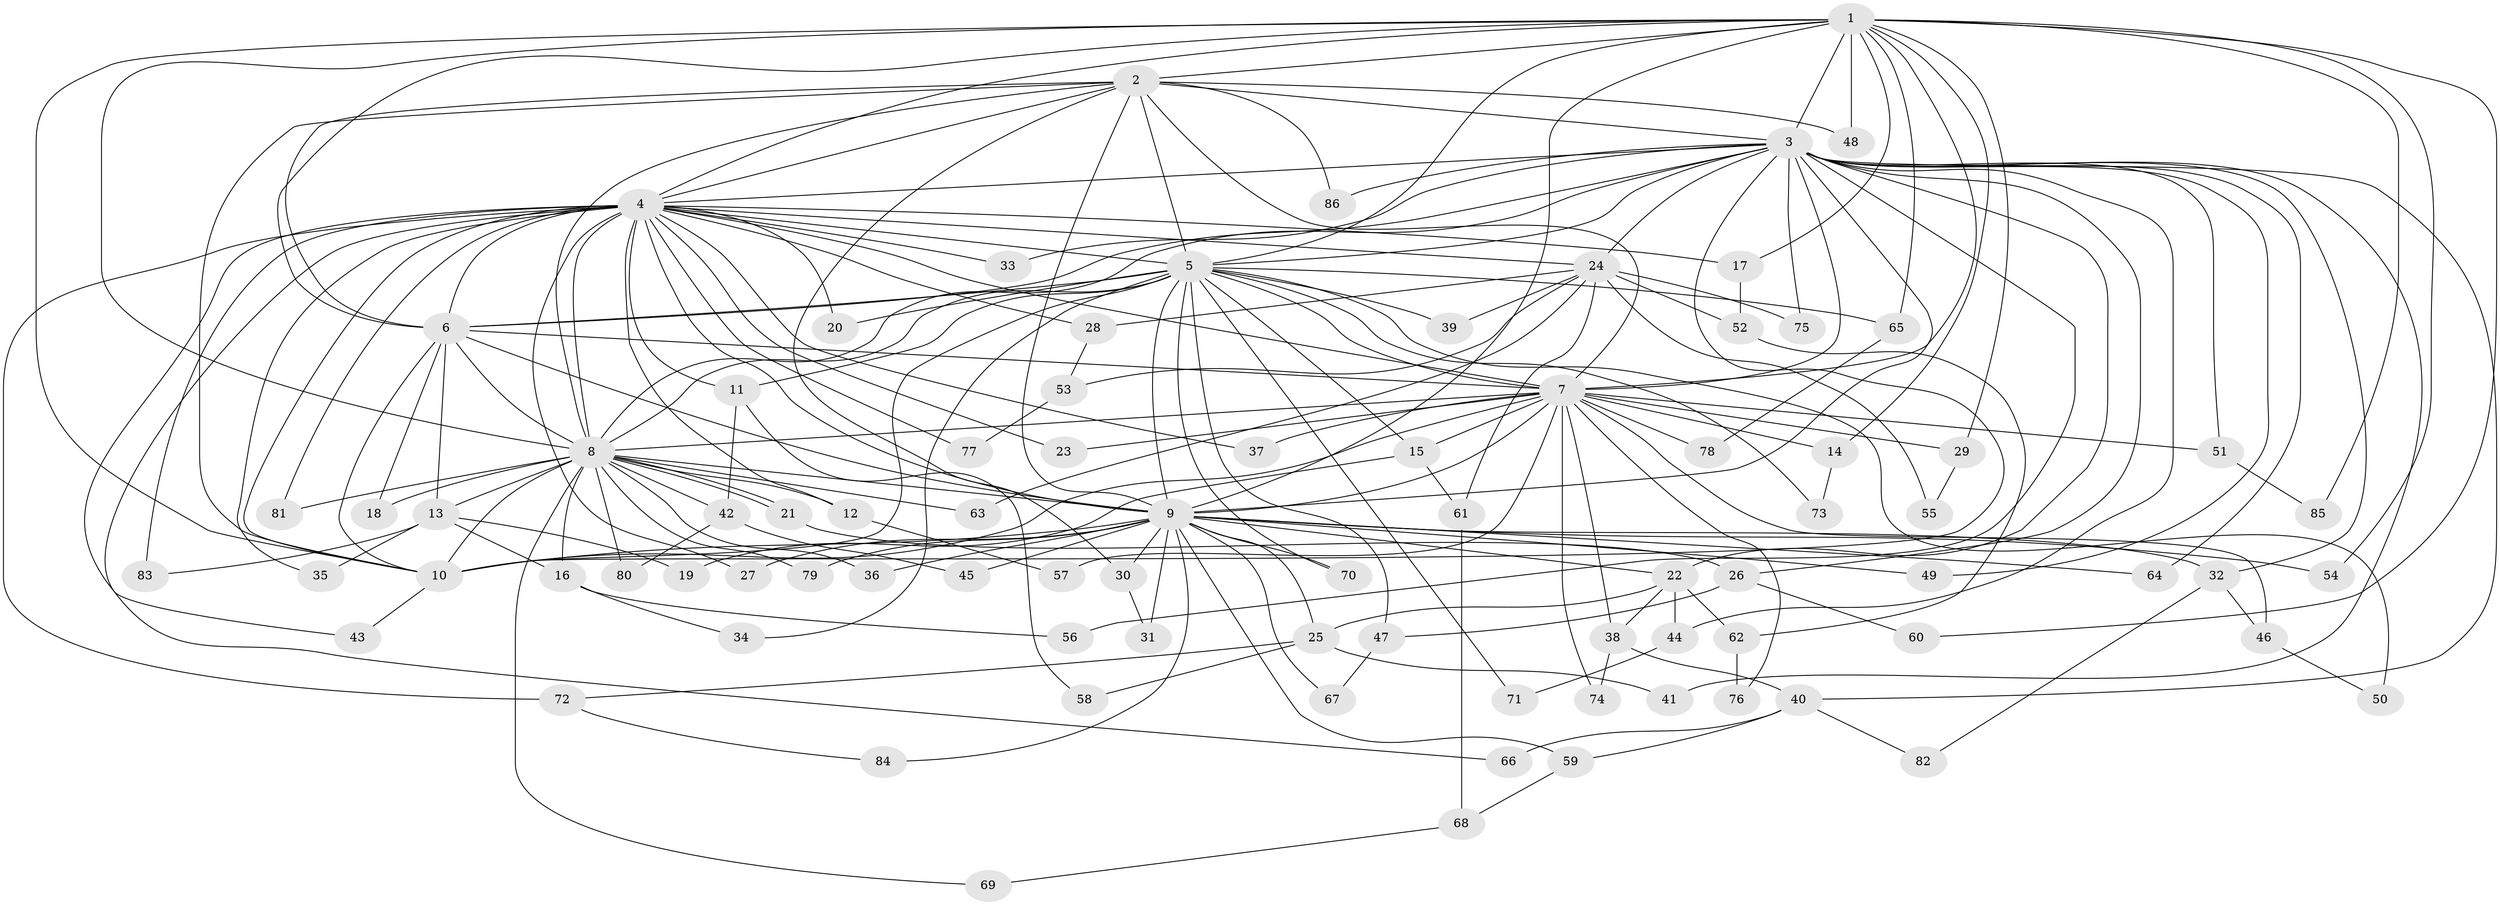 // Generated by graph-tools (version 1.1) at 2025/01/03/09/25 03:01:21]
// undirected, 86 vertices, 197 edges
graph export_dot {
graph [start="1"]
  node [color=gray90,style=filled];
  1;
  2;
  3;
  4;
  5;
  6;
  7;
  8;
  9;
  10;
  11;
  12;
  13;
  14;
  15;
  16;
  17;
  18;
  19;
  20;
  21;
  22;
  23;
  24;
  25;
  26;
  27;
  28;
  29;
  30;
  31;
  32;
  33;
  34;
  35;
  36;
  37;
  38;
  39;
  40;
  41;
  42;
  43;
  44;
  45;
  46;
  47;
  48;
  49;
  50;
  51;
  52;
  53;
  54;
  55;
  56;
  57;
  58;
  59;
  60;
  61;
  62;
  63;
  64;
  65;
  66;
  67;
  68;
  69;
  70;
  71;
  72;
  73;
  74;
  75;
  76;
  77;
  78;
  79;
  80;
  81;
  82;
  83;
  84;
  85;
  86;
  1 -- 2;
  1 -- 3;
  1 -- 4;
  1 -- 5;
  1 -- 6;
  1 -- 7;
  1 -- 8;
  1 -- 9;
  1 -- 10;
  1 -- 14;
  1 -- 17;
  1 -- 29;
  1 -- 48;
  1 -- 54;
  1 -- 60;
  1 -- 65;
  1 -- 85;
  2 -- 3;
  2 -- 4;
  2 -- 5;
  2 -- 6;
  2 -- 7;
  2 -- 8;
  2 -- 9;
  2 -- 10;
  2 -- 30;
  2 -- 48;
  2 -- 86;
  3 -- 4;
  3 -- 5;
  3 -- 6;
  3 -- 7;
  3 -- 8;
  3 -- 9;
  3 -- 10;
  3 -- 22;
  3 -- 24;
  3 -- 26;
  3 -- 32;
  3 -- 33;
  3 -- 40;
  3 -- 41;
  3 -- 44;
  3 -- 49;
  3 -- 51;
  3 -- 56;
  3 -- 64;
  3 -- 75;
  3 -- 86;
  4 -- 5;
  4 -- 6;
  4 -- 7;
  4 -- 8;
  4 -- 9;
  4 -- 10;
  4 -- 11;
  4 -- 12;
  4 -- 17;
  4 -- 20;
  4 -- 23;
  4 -- 24;
  4 -- 27;
  4 -- 28;
  4 -- 33;
  4 -- 35;
  4 -- 37;
  4 -- 43;
  4 -- 66;
  4 -- 72;
  4 -- 77;
  4 -- 81;
  4 -- 83;
  5 -- 6;
  5 -- 7;
  5 -- 8;
  5 -- 9;
  5 -- 10;
  5 -- 11;
  5 -- 15;
  5 -- 20;
  5 -- 34;
  5 -- 39;
  5 -- 47;
  5 -- 50;
  5 -- 65;
  5 -- 70;
  5 -- 71;
  5 -- 73;
  6 -- 7;
  6 -- 8;
  6 -- 9;
  6 -- 10;
  6 -- 13;
  6 -- 18;
  7 -- 8;
  7 -- 9;
  7 -- 10;
  7 -- 14;
  7 -- 15;
  7 -- 23;
  7 -- 29;
  7 -- 37;
  7 -- 38;
  7 -- 46;
  7 -- 51;
  7 -- 57;
  7 -- 74;
  7 -- 76;
  7 -- 78;
  8 -- 9;
  8 -- 10;
  8 -- 12;
  8 -- 13;
  8 -- 16;
  8 -- 18;
  8 -- 21;
  8 -- 21;
  8 -- 36;
  8 -- 42;
  8 -- 63;
  8 -- 69;
  8 -- 79;
  8 -- 80;
  8 -- 81;
  9 -- 10;
  9 -- 22;
  9 -- 25;
  9 -- 27;
  9 -- 30;
  9 -- 31;
  9 -- 32;
  9 -- 36;
  9 -- 45;
  9 -- 49;
  9 -- 54;
  9 -- 59;
  9 -- 64;
  9 -- 67;
  9 -- 70;
  9 -- 79;
  9 -- 84;
  10 -- 43;
  11 -- 42;
  11 -- 58;
  12 -- 57;
  13 -- 16;
  13 -- 19;
  13 -- 35;
  13 -- 83;
  14 -- 73;
  15 -- 19;
  15 -- 61;
  16 -- 34;
  16 -- 56;
  17 -- 52;
  21 -- 26;
  22 -- 25;
  22 -- 38;
  22 -- 44;
  22 -- 62;
  24 -- 28;
  24 -- 39;
  24 -- 52;
  24 -- 53;
  24 -- 55;
  24 -- 61;
  24 -- 63;
  24 -- 75;
  25 -- 41;
  25 -- 58;
  25 -- 72;
  26 -- 47;
  26 -- 60;
  28 -- 53;
  29 -- 55;
  30 -- 31;
  32 -- 46;
  32 -- 82;
  38 -- 40;
  38 -- 74;
  40 -- 59;
  40 -- 66;
  40 -- 82;
  42 -- 45;
  42 -- 80;
  44 -- 71;
  46 -- 50;
  47 -- 67;
  51 -- 85;
  52 -- 62;
  53 -- 77;
  59 -- 68;
  61 -- 68;
  62 -- 76;
  65 -- 78;
  68 -- 69;
  72 -- 84;
}
